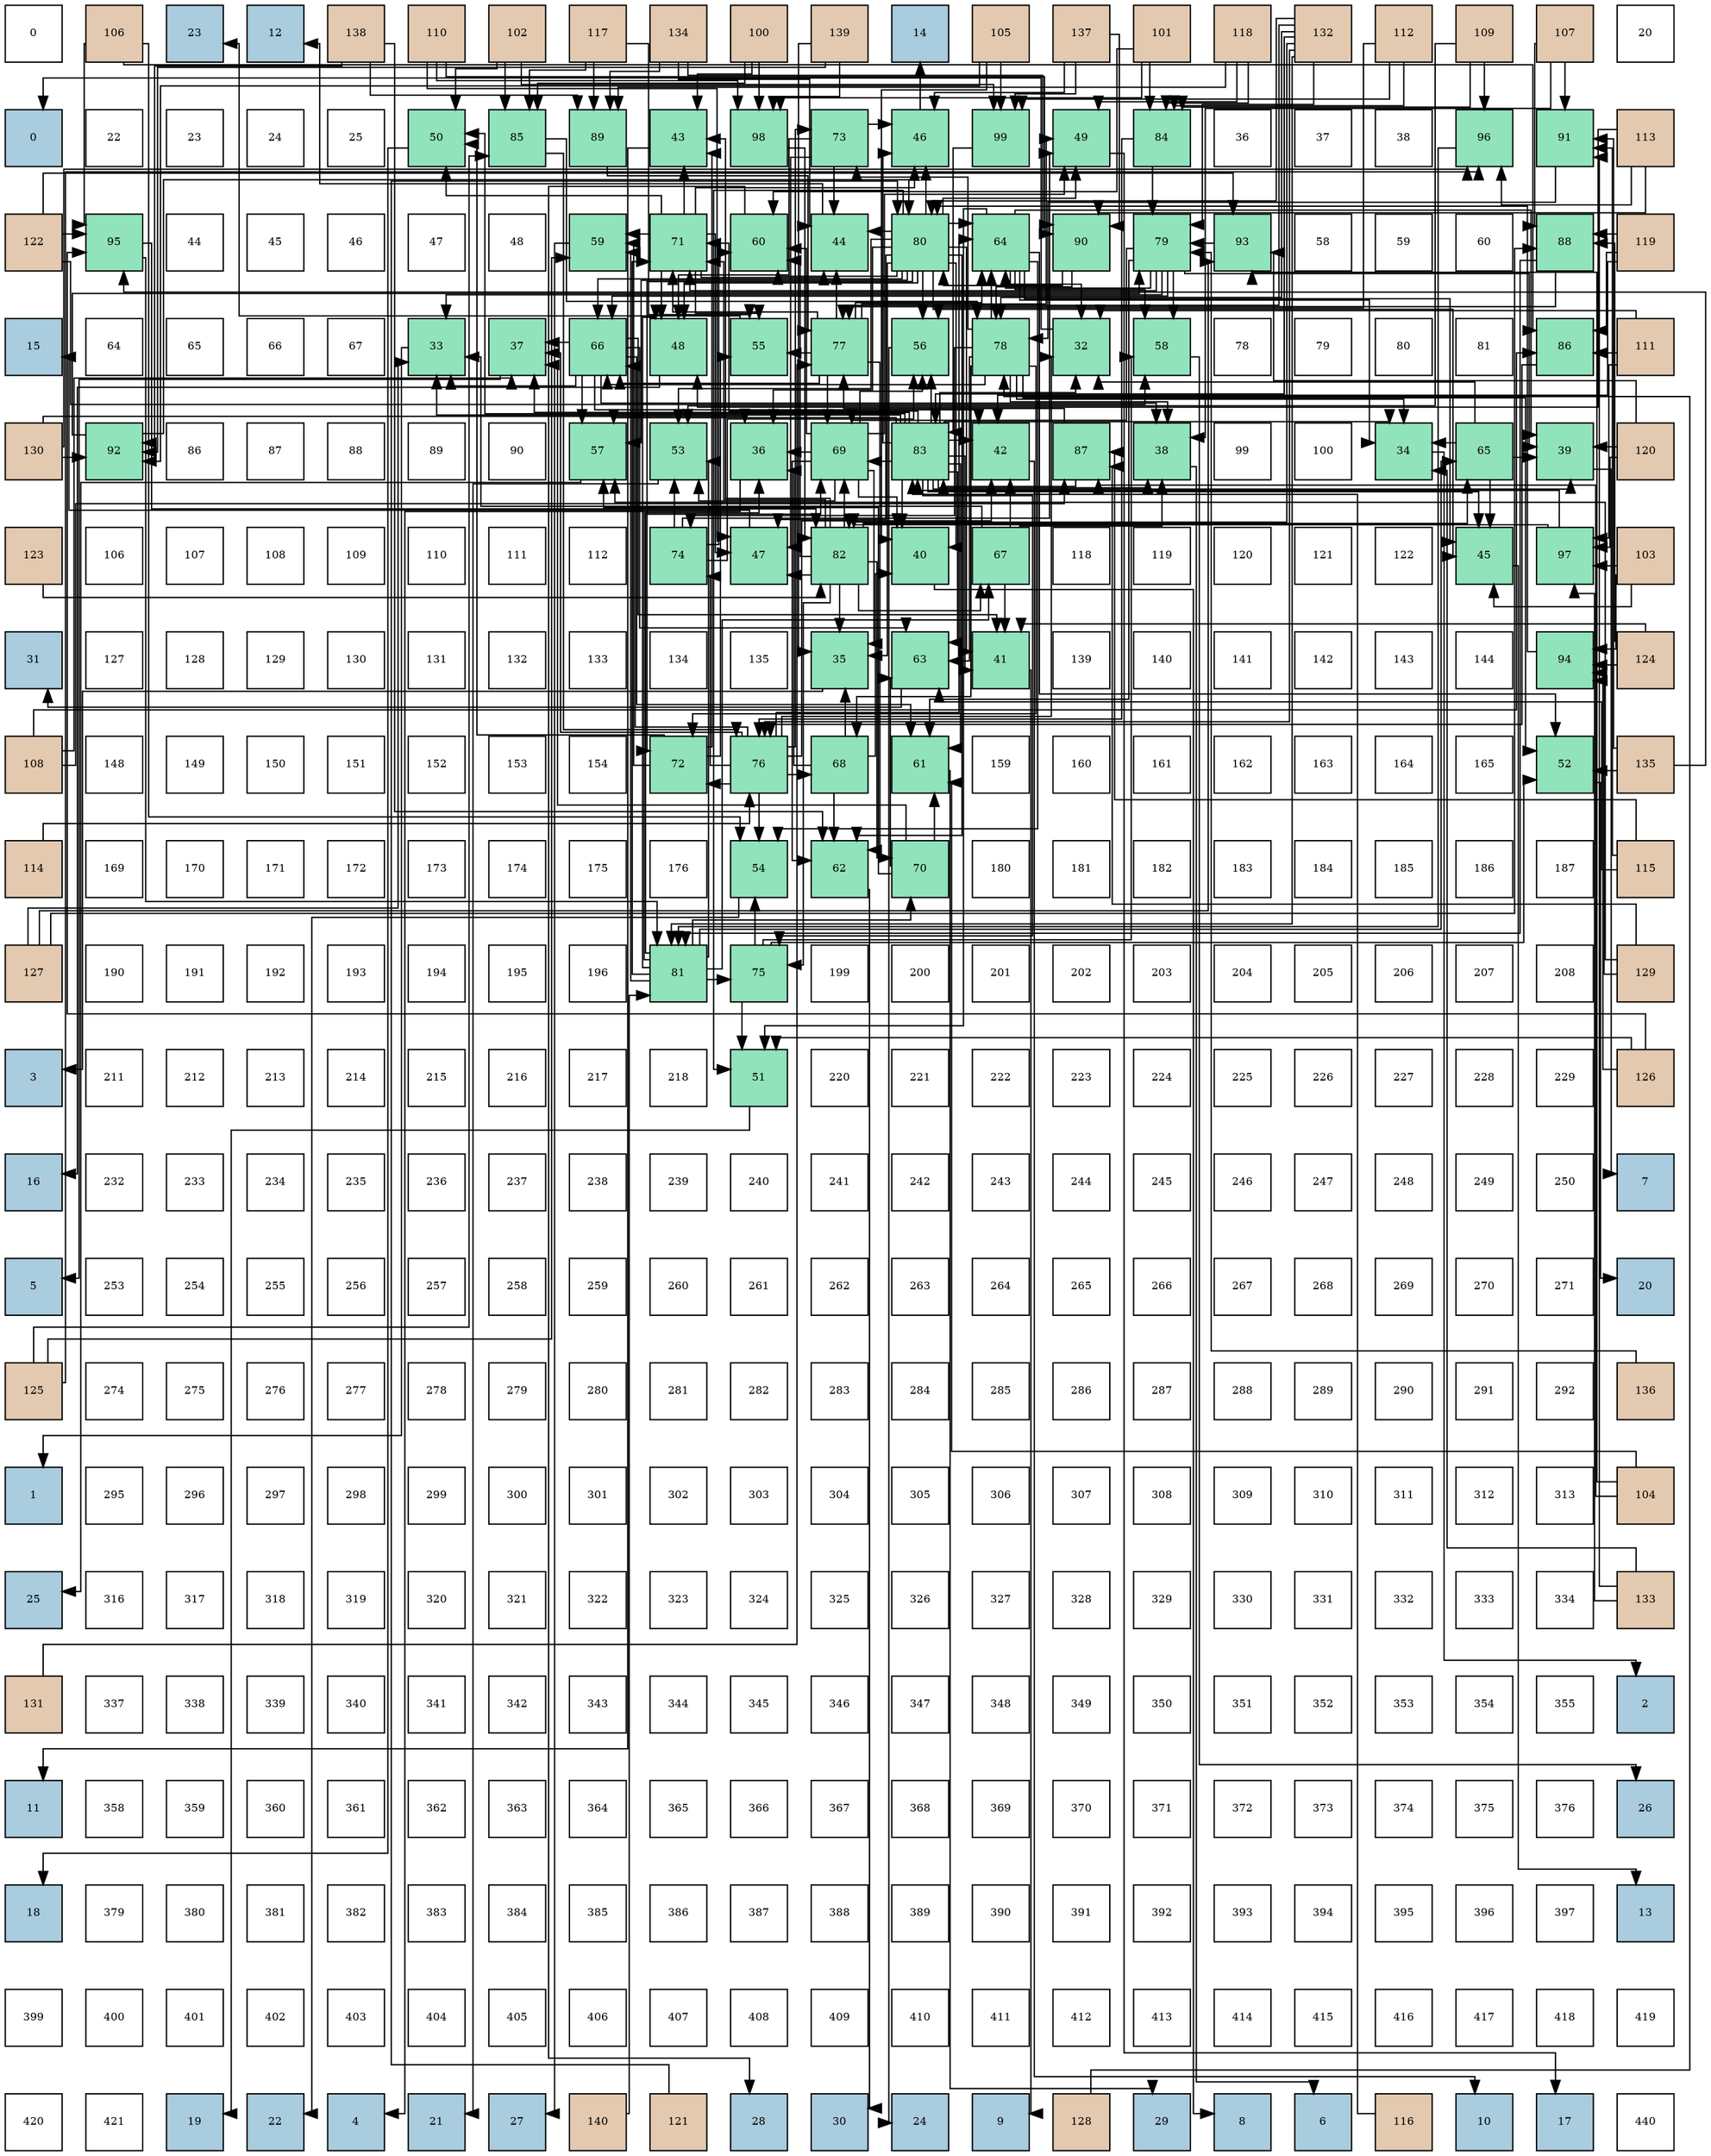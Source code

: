 digraph layout{
 rankdir=TB;
 splines=ortho;
 node [style=filled shape=square fixedsize=true width=0.6];
0[label="0", fontsize=8, fillcolor="#ffffff"];
1[label="106", fontsize=8, fillcolor="#e3c9af"];
2[label="23", fontsize=8, fillcolor="#a9ccde"];
3[label="12", fontsize=8, fillcolor="#a9ccde"];
4[label="138", fontsize=8, fillcolor="#e3c9af"];
5[label="110", fontsize=8, fillcolor="#e3c9af"];
6[label="102", fontsize=8, fillcolor="#e3c9af"];
7[label="117", fontsize=8, fillcolor="#e3c9af"];
8[label="134", fontsize=8, fillcolor="#e3c9af"];
9[label="100", fontsize=8, fillcolor="#e3c9af"];
10[label="139", fontsize=8, fillcolor="#e3c9af"];
11[label="14", fontsize=8, fillcolor="#a9ccde"];
12[label="105", fontsize=8, fillcolor="#e3c9af"];
13[label="137", fontsize=8, fillcolor="#e3c9af"];
14[label="101", fontsize=8, fillcolor="#e3c9af"];
15[label="118", fontsize=8, fillcolor="#e3c9af"];
16[label="132", fontsize=8, fillcolor="#e3c9af"];
17[label="112", fontsize=8, fillcolor="#e3c9af"];
18[label="109", fontsize=8, fillcolor="#e3c9af"];
19[label="107", fontsize=8, fillcolor="#e3c9af"];
20[label="20", fontsize=8, fillcolor="#ffffff"];
21[label="0", fontsize=8, fillcolor="#a9ccde"];
22[label="22", fontsize=8, fillcolor="#ffffff"];
23[label="23", fontsize=8, fillcolor="#ffffff"];
24[label="24", fontsize=8, fillcolor="#ffffff"];
25[label="25", fontsize=8, fillcolor="#ffffff"];
26[label="50", fontsize=8, fillcolor="#91e3bb"];
27[label="85", fontsize=8, fillcolor="#91e3bb"];
28[label="89", fontsize=8, fillcolor="#91e3bb"];
29[label="43", fontsize=8, fillcolor="#91e3bb"];
30[label="98", fontsize=8, fillcolor="#91e3bb"];
31[label="73", fontsize=8, fillcolor="#91e3bb"];
32[label="46", fontsize=8, fillcolor="#91e3bb"];
33[label="99", fontsize=8, fillcolor="#91e3bb"];
34[label="49", fontsize=8, fillcolor="#91e3bb"];
35[label="84", fontsize=8, fillcolor="#91e3bb"];
36[label="36", fontsize=8, fillcolor="#ffffff"];
37[label="37", fontsize=8, fillcolor="#ffffff"];
38[label="38", fontsize=8, fillcolor="#ffffff"];
39[label="96", fontsize=8, fillcolor="#91e3bb"];
40[label="91", fontsize=8, fillcolor="#91e3bb"];
41[label="113", fontsize=8, fillcolor="#e3c9af"];
42[label="122", fontsize=8, fillcolor="#e3c9af"];
43[label="95", fontsize=8, fillcolor="#91e3bb"];
44[label="44", fontsize=8, fillcolor="#ffffff"];
45[label="45", fontsize=8, fillcolor="#ffffff"];
46[label="46", fontsize=8, fillcolor="#ffffff"];
47[label="47", fontsize=8, fillcolor="#ffffff"];
48[label="48", fontsize=8, fillcolor="#ffffff"];
49[label="59", fontsize=8, fillcolor="#91e3bb"];
50[label="71", fontsize=8, fillcolor="#91e3bb"];
51[label="60", fontsize=8, fillcolor="#91e3bb"];
52[label="44", fontsize=8, fillcolor="#91e3bb"];
53[label="80", fontsize=8, fillcolor="#91e3bb"];
54[label="64", fontsize=8, fillcolor="#91e3bb"];
55[label="90", fontsize=8, fillcolor="#91e3bb"];
56[label="79", fontsize=8, fillcolor="#91e3bb"];
57[label="93", fontsize=8, fillcolor="#91e3bb"];
58[label="58", fontsize=8, fillcolor="#ffffff"];
59[label="59", fontsize=8, fillcolor="#ffffff"];
60[label="60", fontsize=8, fillcolor="#ffffff"];
61[label="88", fontsize=8, fillcolor="#91e3bb"];
62[label="119", fontsize=8, fillcolor="#e3c9af"];
63[label="15", fontsize=8, fillcolor="#a9ccde"];
64[label="64", fontsize=8, fillcolor="#ffffff"];
65[label="65", fontsize=8, fillcolor="#ffffff"];
66[label="66", fontsize=8, fillcolor="#ffffff"];
67[label="67", fontsize=8, fillcolor="#ffffff"];
68[label="33", fontsize=8, fillcolor="#91e3bb"];
69[label="37", fontsize=8, fillcolor="#91e3bb"];
70[label="66", fontsize=8, fillcolor="#91e3bb"];
71[label="48", fontsize=8, fillcolor="#91e3bb"];
72[label="55", fontsize=8, fillcolor="#91e3bb"];
73[label="77", fontsize=8, fillcolor="#91e3bb"];
74[label="56", fontsize=8, fillcolor="#91e3bb"];
75[label="78", fontsize=8, fillcolor="#91e3bb"];
76[label="32", fontsize=8, fillcolor="#91e3bb"];
77[label="58", fontsize=8, fillcolor="#91e3bb"];
78[label="78", fontsize=8, fillcolor="#ffffff"];
79[label="79", fontsize=8, fillcolor="#ffffff"];
80[label="80", fontsize=8, fillcolor="#ffffff"];
81[label="81", fontsize=8, fillcolor="#ffffff"];
82[label="86", fontsize=8, fillcolor="#91e3bb"];
83[label="111", fontsize=8, fillcolor="#e3c9af"];
84[label="130", fontsize=8, fillcolor="#e3c9af"];
85[label="92", fontsize=8, fillcolor="#91e3bb"];
86[label="86", fontsize=8, fillcolor="#ffffff"];
87[label="87", fontsize=8, fillcolor="#ffffff"];
88[label="88", fontsize=8, fillcolor="#ffffff"];
89[label="89", fontsize=8, fillcolor="#ffffff"];
90[label="90", fontsize=8, fillcolor="#ffffff"];
91[label="57", fontsize=8, fillcolor="#91e3bb"];
92[label="53", fontsize=8, fillcolor="#91e3bb"];
93[label="36", fontsize=8, fillcolor="#91e3bb"];
94[label="69", fontsize=8, fillcolor="#91e3bb"];
95[label="83", fontsize=8, fillcolor="#91e3bb"];
96[label="42", fontsize=8, fillcolor="#91e3bb"];
97[label="87", fontsize=8, fillcolor="#91e3bb"];
98[label="38", fontsize=8, fillcolor="#91e3bb"];
99[label="99", fontsize=8, fillcolor="#ffffff"];
100[label="100", fontsize=8, fillcolor="#ffffff"];
101[label="34", fontsize=8, fillcolor="#91e3bb"];
102[label="65", fontsize=8, fillcolor="#91e3bb"];
103[label="39", fontsize=8, fillcolor="#91e3bb"];
104[label="120", fontsize=8, fillcolor="#e3c9af"];
105[label="123", fontsize=8, fillcolor="#e3c9af"];
106[label="106", fontsize=8, fillcolor="#ffffff"];
107[label="107", fontsize=8, fillcolor="#ffffff"];
108[label="108", fontsize=8, fillcolor="#ffffff"];
109[label="109", fontsize=8, fillcolor="#ffffff"];
110[label="110", fontsize=8, fillcolor="#ffffff"];
111[label="111", fontsize=8, fillcolor="#ffffff"];
112[label="112", fontsize=8, fillcolor="#ffffff"];
113[label="74", fontsize=8, fillcolor="#91e3bb"];
114[label="47", fontsize=8, fillcolor="#91e3bb"];
115[label="82", fontsize=8, fillcolor="#91e3bb"];
116[label="40", fontsize=8, fillcolor="#91e3bb"];
117[label="67", fontsize=8, fillcolor="#91e3bb"];
118[label="118", fontsize=8, fillcolor="#ffffff"];
119[label="119", fontsize=8, fillcolor="#ffffff"];
120[label="120", fontsize=8, fillcolor="#ffffff"];
121[label="121", fontsize=8, fillcolor="#ffffff"];
122[label="122", fontsize=8, fillcolor="#ffffff"];
123[label="45", fontsize=8, fillcolor="#91e3bb"];
124[label="97", fontsize=8, fillcolor="#91e3bb"];
125[label="103", fontsize=8, fillcolor="#e3c9af"];
126[label="31", fontsize=8, fillcolor="#a9ccde"];
127[label="127", fontsize=8, fillcolor="#ffffff"];
128[label="128", fontsize=8, fillcolor="#ffffff"];
129[label="129", fontsize=8, fillcolor="#ffffff"];
130[label="130", fontsize=8, fillcolor="#ffffff"];
131[label="131", fontsize=8, fillcolor="#ffffff"];
132[label="132", fontsize=8, fillcolor="#ffffff"];
133[label="133", fontsize=8, fillcolor="#ffffff"];
134[label="134", fontsize=8, fillcolor="#ffffff"];
135[label="135", fontsize=8, fillcolor="#ffffff"];
136[label="35", fontsize=8, fillcolor="#91e3bb"];
137[label="63", fontsize=8, fillcolor="#91e3bb"];
138[label="41", fontsize=8, fillcolor="#91e3bb"];
139[label="139", fontsize=8, fillcolor="#ffffff"];
140[label="140", fontsize=8, fillcolor="#ffffff"];
141[label="141", fontsize=8, fillcolor="#ffffff"];
142[label="142", fontsize=8, fillcolor="#ffffff"];
143[label="143", fontsize=8, fillcolor="#ffffff"];
144[label="144", fontsize=8, fillcolor="#ffffff"];
145[label="94", fontsize=8, fillcolor="#91e3bb"];
146[label="124", fontsize=8, fillcolor="#e3c9af"];
147[label="108", fontsize=8, fillcolor="#e3c9af"];
148[label="148", fontsize=8, fillcolor="#ffffff"];
149[label="149", fontsize=8, fillcolor="#ffffff"];
150[label="150", fontsize=8, fillcolor="#ffffff"];
151[label="151", fontsize=8, fillcolor="#ffffff"];
152[label="152", fontsize=8, fillcolor="#ffffff"];
153[label="153", fontsize=8, fillcolor="#ffffff"];
154[label="154", fontsize=8, fillcolor="#ffffff"];
155[label="72", fontsize=8, fillcolor="#91e3bb"];
156[label="76", fontsize=8, fillcolor="#91e3bb"];
157[label="68", fontsize=8, fillcolor="#91e3bb"];
158[label="61", fontsize=8, fillcolor="#91e3bb"];
159[label="159", fontsize=8, fillcolor="#ffffff"];
160[label="160", fontsize=8, fillcolor="#ffffff"];
161[label="161", fontsize=8, fillcolor="#ffffff"];
162[label="162", fontsize=8, fillcolor="#ffffff"];
163[label="163", fontsize=8, fillcolor="#ffffff"];
164[label="164", fontsize=8, fillcolor="#ffffff"];
165[label="165", fontsize=8, fillcolor="#ffffff"];
166[label="52", fontsize=8, fillcolor="#91e3bb"];
167[label="135", fontsize=8, fillcolor="#e3c9af"];
168[label="114", fontsize=8, fillcolor="#e3c9af"];
169[label="169", fontsize=8, fillcolor="#ffffff"];
170[label="170", fontsize=8, fillcolor="#ffffff"];
171[label="171", fontsize=8, fillcolor="#ffffff"];
172[label="172", fontsize=8, fillcolor="#ffffff"];
173[label="173", fontsize=8, fillcolor="#ffffff"];
174[label="174", fontsize=8, fillcolor="#ffffff"];
175[label="175", fontsize=8, fillcolor="#ffffff"];
176[label="176", fontsize=8, fillcolor="#ffffff"];
177[label="54", fontsize=8, fillcolor="#91e3bb"];
178[label="62", fontsize=8, fillcolor="#91e3bb"];
179[label="70", fontsize=8, fillcolor="#91e3bb"];
180[label="180", fontsize=8, fillcolor="#ffffff"];
181[label="181", fontsize=8, fillcolor="#ffffff"];
182[label="182", fontsize=8, fillcolor="#ffffff"];
183[label="183", fontsize=8, fillcolor="#ffffff"];
184[label="184", fontsize=8, fillcolor="#ffffff"];
185[label="185", fontsize=8, fillcolor="#ffffff"];
186[label="186", fontsize=8, fillcolor="#ffffff"];
187[label="187", fontsize=8, fillcolor="#ffffff"];
188[label="115", fontsize=8, fillcolor="#e3c9af"];
189[label="127", fontsize=8, fillcolor="#e3c9af"];
190[label="190", fontsize=8, fillcolor="#ffffff"];
191[label="191", fontsize=8, fillcolor="#ffffff"];
192[label="192", fontsize=8, fillcolor="#ffffff"];
193[label="193", fontsize=8, fillcolor="#ffffff"];
194[label="194", fontsize=8, fillcolor="#ffffff"];
195[label="195", fontsize=8, fillcolor="#ffffff"];
196[label="196", fontsize=8, fillcolor="#ffffff"];
197[label="81", fontsize=8, fillcolor="#91e3bb"];
198[label="75", fontsize=8, fillcolor="#91e3bb"];
199[label="199", fontsize=8, fillcolor="#ffffff"];
200[label="200", fontsize=8, fillcolor="#ffffff"];
201[label="201", fontsize=8, fillcolor="#ffffff"];
202[label="202", fontsize=8, fillcolor="#ffffff"];
203[label="203", fontsize=8, fillcolor="#ffffff"];
204[label="204", fontsize=8, fillcolor="#ffffff"];
205[label="205", fontsize=8, fillcolor="#ffffff"];
206[label="206", fontsize=8, fillcolor="#ffffff"];
207[label="207", fontsize=8, fillcolor="#ffffff"];
208[label="208", fontsize=8, fillcolor="#ffffff"];
209[label="129", fontsize=8, fillcolor="#e3c9af"];
210[label="3", fontsize=8, fillcolor="#a9ccde"];
211[label="211", fontsize=8, fillcolor="#ffffff"];
212[label="212", fontsize=8, fillcolor="#ffffff"];
213[label="213", fontsize=8, fillcolor="#ffffff"];
214[label="214", fontsize=8, fillcolor="#ffffff"];
215[label="215", fontsize=8, fillcolor="#ffffff"];
216[label="216", fontsize=8, fillcolor="#ffffff"];
217[label="217", fontsize=8, fillcolor="#ffffff"];
218[label="218", fontsize=8, fillcolor="#ffffff"];
219[label="51", fontsize=8, fillcolor="#91e3bb"];
220[label="220", fontsize=8, fillcolor="#ffffff"];
221[label="221", fontsize=8, fillcolor="#ffffff"];
222[label="222", fontsize=8, fillcolor="#ffffff"];
223[label="223", fontsize=8, fillcolor="#ffffff"];
224[label="224", fontsize=8, fillcolor="#ffffff"];
225[label="225", fontsize=8, fillcolor="#ffffff"];
226[label="226", fontsize=8, fillcolor="#ffffff"];
227[label="227", fontsize=8, fillcolor="#ffffff"];
228[label="228", fontsize=8, fillcolor="#ffffff"];
229[label="229", fontsize=8, fillcolor="#ffffff"];
230[label="126", fontsize=8, fillcolor="#e3c9af"];
231[label="16", fontsize=8, fillcolor="#a9ccde"];
232[label="232", fontsize=8, fillcolor="#ffffff"];
233[label="233", fontsize=8, fillcolor="#ffffff"];
234[label="234", fontsize=8, fillcolor="#ffffff"];
235[label="235", fontsize=8, fillcolor="#ffffff"];
236[label="236", fontsize=8, fillcolor="#ffffff"];
237[label="237", fontsize=8, fillcolor="#ffffff"];
238[label="238", fontsize=8, fillcolor="#ffffff"];
239[label="239", fontsize=8, fillcolor="#ffffff"];
240[label="240", fontsize=8, fillcolor="#ffffff"];
241[label="241", fontsize=8, fillcolor="#ffffff"];
242[label="242", fontsize=8, fillcolor="#ffffff"];
243[label="243", fontsize=8, fillcolor="#ffffff"];
244[label="244", fontsize=8, fillcolor="#ffffff"];
245[label="245", fontsize=8, fillcolor="#ffffff"];
246[label="246", fontsize=8, fillcolor="#ffffff"];
247[label="247", fontsize=8, fillcolor="#ffffff"];
248[label="248", fontsize=8, fillcolor="#ffffff"];
249[label="249", fontsize=8, fillcolor="#ffffff"];
250[label="250", fontsize=8, fillcolor="#ffffff"];
251[label="7", fontsize=8, fillcolor="#a9ccde"];
252[label="5", fontsize=8, fillcolor="#a9ccde"];
253[label="253", fontsize=8, fillcolor="#ffffff"];
254[label="254", fontsize=8, fillcolor="#ffffff"];
255[label="255", fontsize=8, fillcolor="#ffffff"];
256[label="256", fontsize=8, fillcolor="#ffffff"];
257[label="257", fontsize=8, fillcolor="#ffffff"];
258[label="258", fontsize=8, fillcolor="#ffffff"];
259[label="259", fontsize=8, fillcolor="#ffffff"];
260[label="260", fontsize=8, fillcolor="#ffffff"];
261[label="261", fontsize=8, fillcolor="#ffffff"];
262[label="262", fontsize=8, fillcolor="#ffffff"];
263[label="263", fontsize=8, fillcolor="#ffffff"];
264[label="264", fontsize=8, fillcolor="#ffffff"];
265[label="265", fontsize=8, fillcolor="#ffffff"];
266[label="266", fontsize=8, fillcolor="#ffffff"];
267[label="267", fontsize=8, fillcolor="#ffffff"];
268[label="268", fontsize=8, fillcolor="#ffffff"];
269[label="269", fontsize=8, fillcolor="#ffffff"];
270[label="270", fontsize=8, fillcolor="#ffffff"];
271[label="271", fontsize=8, fillcolor="#ffffff"];
272[label="20", fontsize=8, fillcolor="#a9ccde"];
273[label="125", fontsize=8, fillcolor="#e3c9af"];
274[label="274", fontsize=8, fillcolor="#ffffff"];
275[label="275", fontsize=8, fillcolor="#ffffff"];
276[label="276", fontsize=8, fillcolor="#ffffff"];
277[label="277", fontsize=8, fillcolor="#ffffff"];
278[label="278", fontsize=8, fillcolor="#ffffff"];
279[label="279", fontsize=8, fillcolor="#ffffff"];
280[label="280", fontsize=8, fillcolor="#ffffff"];
281[label="281", fontsize=8, fillcolor="#ffffff"];
282[label="282", fontsize=8, fillcolor="#ffffff"];
283[label="283", fontsize=8, fillcolor="#ffffff"];
284[label="284", fontsize=8, fillcolor="#ffffff"];
285[label="285", fontsize=8, fillcolor="#ffffff"];
286[label="286", fontsize=8, fillcolor="#ffffff"];
287[label="287", fontsize=8, fillcolor="#ffffff"];
288[label="288", fontsize=8, fillcolor="#ffffff"];
289[label="289", fontsize=8, fillcolor="#ffffff"];
290[label="290", fontsize=8, fillcolor="#ffffff"];
291[label="291", fontsize=8, fillcolor="#ffffff"];
292[label="292", fontsize=8, fillcolor="#ffffff"];
293[label="136", fontsize=8, fillcolor="#e3c9af"];
294[label="1", fontsize=8, fillcolor="#a9ccde"];
295[label="295", fontsize=8, fillcolor="#ffffff"];
296[label="296", fontsize=8, fillcolor="#ffffff"];
297[label="297", fontsize=8, fillcolor="#ffffff"];
298[label="298", fontsize=8, fillcolor="#ffffff"];
299[label="299", fontsize=8, fillcolor="#ffffff"];
300[label="300", fontsize=8, fillcolor="#ffffff"];
301[label="301", fontsize=8, fillcolor="#ffffff"];
302[label="302", fontsize=8, fillcolor="#ffffff"];
303[label="303", fontsize=8, fillcolor="#ffffff"];
304[label="304", fontsize=8, fillcolor="#ffffff"];
305[label="305", fontsize=8, fillcolor="#ffffff"];
306[label="306", fontsize=8, fillcolor="#ffffff"];
307[label="307", fontsize=8, fillcolor="#ffffff"];
308[label="308", fontsize=8, fillcolor="#ffffff"];
309[label="309", fontsize=8, fillcolor="#ffffff"];
310[label="310", fontsize=8, fillcolor="#ffffff"];
311[label="311", fontsize=8, fillcolor="#ffffff"];
312[label="312", fontsize=8, fillcolor="#ffffff"];
313[label="313", fontsize=8, fillcolor="#ffffff"];
314[label="104", fontsize=8, fillcolor="#e3c9af"];
315[label="25", fontsize=8, fillcolor="#a9ccde"];
316[label="316", fontsize=8, fillcolor="#ffffff"];
317[label="317", fontsize=8, fillcolor="#ffffff"];
318[label="318", fontsize=8, fillcolor="#ffffff"];
319[label="319", fontsize=8, fillcolor="#ffffff"];
320[label="320", fontsize=8, fillcolor="#ffffff"];
321[label="321", fontsize=8, fillcolor="#ffffff"];
322[label="322", fontsize=8, fillcolor="#ffffff"];
323[label="323", fontsize=8, fillcolor="#ffffff"];
324[label="324", fontsize=8, fillcolor="#ffffff"];
325[label="325", fontsize=8, fillcolor="#ffffff"];
326[label="326", fontsize=8, fillcolor="#ffffff"];
327[label="327", fontsize=8, fillcolor="#ffffff"];
328[label="328", fontsize=8, fillcolor="#ffffff"];
329[label="329", fontsize=8, fillcolor="#ffffff"];
330[label="330", fontsize=8, fillcolor="#ffffff"];
331[label="331", fontsize=8, fillcolor="#ffffff"];
332[label="332", fontsize=8, fillcolor="#ffffff"];
333[label="333", fontsize=8, fillcolor="#ffffff"];
334[label="334", fontsize=8, fillcolor="#ffffff"];
335[label="133", fontsize=8, fillcolor="#e3c9af"];
336[label="131", fontsize=8, fillcolor="#e3c9af"];
337[label="337", fontsize=8, fillcolor="#ffffff"];
338[label="338", fontsize=8, fillcolor="#ffffff"];
339[label="339", fontsize=8, fillcolor="#ffffff"];
340[label="340", fontsize=8, fillcolor="#ffffff"];
341[label="341", fontsize=8, fillcolor="#ffffff"];
342[label="342", fontsize=8, fillcolor="#ffffff"];
343[label="343", fontsize=8, fillcolor="#ffffff"];
344[label="344", fontsize=8, fillcolor="#ffffff"];
345[label="345", fontsize=8, fillcolor="#ffffff"];
346[label="346", fontsize=8, fillcolor="#ffffff"];
347[label="347", fontsize=8, fillcolor="#ffffff"];
348[label="348", fontsize=8, fillcolor="#ffffff"];
349[label="349", fontsize=8, fillcolor="#ffffff"];
350[label="350", fontsize=8, fillcolor="#ffffff"];
351[label="351", fontsize=8, fillcolor="#ffffff"];
352[label="352", fontsize=8, fillcolor="#ffffff"];
353[label="353", fontsize=8, fillcolor="#ffffff"];
354[label="354", fontsize=8, fillcolor="#ffffff"];
355[label="355", fontsize=8, fillcolor="#ffffff"];
356[label="2", fontsize=8, fillcolor="#a9ccde"];
357[label="11", fontsize=8, fillcolor="#a9ccde"];
358[label="358", fontsize=8, fillcolor="#ffffff"];
359[label="359", fontsize=8, fillcolor="#ffffff"];
360[label="360", fontsize=8, fillcolor="#ffffff"];
361[label="361", fontsize=8, fillcolor="#ffffff"];
362[label="362", fontsize=8, fillcolor="#ffffff"];
363[label="363", fontsize=8, fillcolor="#ffffff"];
364[label="364", fontsize=8, fillcolor="#ffffff"];
365[label="365", fontsize=8, fillcolor="#ffffff"];
366[label="366", fontsize=8, fillcolor="#ffffff"];
367[label="367", fontsize=8, fillcolor="#ffffff"];
368[label="368", fontsize=8, fillcolor="#ffffff"];
369[label="369", fontsize=8, fillcolor="#ffffff"];
370[label="370", fontsize=8, fillcolor="#ffffff"];
371[label="371", fontsize=8, fillcolor="#ffffff"];
372[label="372", fontsize=8, fillcolor="#ffffff"];
373[label="373", fontsize=8, fillcolor="#ffffff"];
374[label="374", fontsize=8, fillcolor="#ffffff"];
375[label="375", fontsize=8, fillcolor="#ffffff"];
376[label="376", fontsize=8, fillcolor="#ffffff"];
377[label="26", fontsize=8, fillcolor="#a9ccde"];
378[label="18", fontsize=8, fillcolor="#a9ccde"];
379[label="379", fontsize=8, fillcolor="#ffffff"];
380[label="380", fontsize=8, fillcolor="#ffffff"];
381[label="381", fontsize=8, fillcolor="#ffffff"];
382[label="382", fontsize=8, fillcolor="#ffffff"];
383[label="383", fontsize=8, fillcolor="#ffffff"];
384[label="384", fontsize=8, fillcolor="#ffffff"];
385[label="385", fontsize=8, fillcolor="#ffffff"];
386[label="386", fontsize=8, fillcolor="#ffffff"];
387[label="387", fontsize=8, fillcolor="#ffffff"];
388[label="388", fontsize=8, fillcolor="#ffffff"];
389[label="389", fontsize=8, fillcolor="#ffffff"];
390[label="390", fontsize=8, fillcolor="#ffffff"];
391[label="391", fontsize=8, fillcolor="#ffffff"];
392[label="392", fontsize=8, fillcolor="#ffffff"];
393[label="393", fontsize=8, fillcolor="#ffffff"];
394[label="394", fontsize=8, fillcolor="#ffffff"];
395[label="395", fontsize=8, fillcolor="#ffffff"];
396[label="396", fontsize=8, fillcolor="#ffffff"];
397[label="397", fontsize=8, fillcolor="#ffffff"];
398[label="13", fontsize=8, fillcolor="#a9ccde"];
399[label="399", fontsize=8, fillcolor="#ffffff"];
400[label="400", fontsize=8, fillcolor="#ffffff"];
401[label="401", fontsize=8, fillcolor="#ffffff"];
402[label="402", fontsize=8, fillcolor="#ffffff"];
403[label="403", fontsize=8, fillcolor="#ffffff"];
404[label="404", fontsize=8, fillcolor="#ffffff"];
405[label="405", fontsize=8, fillcolor="#ffffff"];
406[label="406", fontsize=8, fillcolor="#ffffff"];
407[label="407", fontsize=8, fillcolor="#ffffff"];
408[label="408", fontsize=8, fillcolor="#ffffff"];
409[label="409", fontsize=8, fillcolor="#ffffff"];
410[label="410", fontsize=8, fillcolor="#ffffff"];
411[label="411", fontsize=8, fillcolor="#ffffff"];
412[label="412", fontsize=8, fillcolor="#ffffff"];
413[label="413", fontsize=8, fillcolor="#ffffff"];
414[label="414", fontsize=8, fillcolor="#ffffff"];
415[label="415", fontsize=8, fillcolor="#ffffff"];
416[label="416", fontsize=8, fillcolor="#ffffff"];
417[label="417", fontsize=8, fillcolor="#ffffff"];
418[label="418", fontsize=8, fillcolor="#ffffff"];
419[label="419", fontsize=8, fillcolor="#ffffff"];
420[label="420", fontsize=8, fillcolor="#ffffff"];
421[label="421", fontsize=8, fillcolor="#ffffff"];
422[label="19", fontsize=8, fillcolor="#a9ccde"];
423[label="22", fontsize=8, fillcolor="#a9ccde"];
424[label="4", fontsize=8, fillcolor="#a9ccde"];
425[label="21", fontsize=8, fillcolor="#a9ccde"];
426[label="27", fontsize=8, fillcolor="#a9ccde"];
427[label="140", fontsize=8, fillcolor="#e3c9af"];
428[label="121", fontsize=8, fillcolor="#e3c9af"];
429[label="28", fontsize=8, fillcolor="#a9ccde"];
430[label="30", fontsize=8, fillcolor="#a9ccde"];
431[label="24", fontsize=8, fillcolor="#a9ccde"];
432[label="9", fontsize=8, fillcolor="#a9ccde"];
433[label="128", fontsize=8, fillcolor="#e3c9af"];
434[label="29", fontsize=8, fillcolor="#a9ccde"];
435[label="8", fontsize=8, fillcolor="#a9ccde"];
436[label="6", fontsize=8, fillcolor="#a9ccde"];
437[label="116", fontsize=8, fillcolor="#e3c9af"];
438[label="10", fontsize=8, fillcolor="#a9ccde"];
439[label="17", fontsize=8, fillcolor="#a9ccde"];
440[label="440", fontsize=8, fillcolor="#ffffff"];
edge [constraint=false, style=vis];76 -> 21;
68 -> 294;
101 -> 356;
136 -> 210;
93 -> 424;
69 -> 252;
98 -> 436;
103 -> 251;
116 -> 435;
138 -> 432;
96 -> 438;
29 -> 357;
52 -> 3;
123 -> 398;
32 -> 11;
114 -> 63;
71 -> 231;
34 -> 439;
26 -> 378;
219 -> 422;
166 -> 272;
92 -> 425;
177 -> 423;
72 -> 2;
74 -> 431;
91 -> 315;
77 -> 377;
49 -> 426;
51 -> 429;
158 -> 434;
178 -> 430;
137 -> 126;
54 -> 76;
54 -> 101;
54 -> 103;
54 -> 123;
54 -> 219;
54 -> 166;
54 -> 177;
54 -> 77;
102 -> 76;
102 -> 101;
102 -> 103;
102 -> 123;
70 -> 68;
70 -> 69;
70 -> 98;
70 -> 138;
70 -> 96;
70 -> 91;
70 -> 158;
70 -> 137;
117 -> 68;
117 -> 98;
117 -> 138;
117 -> 96;
157 -> 136;
157 -> 93;
157 -> 116;
157 -> 178;
94 -> 136;
94 -> 93;
94 -> 116;
94 -> 34;
94 -> 92;
94 -> 74;
94 -> 51;
94 -> 178;
179 -> 69;
179 -> 91;
179 -> 158;
179 -> 137;
50 -> 29;
50 -> 52;
50 -> 32;
50 -> 114;
50 -> 71;
50 -> 26;
50 -> 72;
50 -> 49;
155 -> 29;
155 -> 26;
155 -> 72;
155 -> 49;
31 -> 52;
31 -> 32;
31 -> 114;
31 -> 71;
113 -> 34;
113 -> 92;
113 -> 74;
113 -> 51;
198 -> 219;
198 -> 166;
198 -> 177;
198 -> 77;
156 -> 76;
156 -> 69;
156 -> 96;
156 -> 177;
156 -> 54;
156 -> 70;
156 -> 157;
156 -> 155;
156 -> 31;
156 -> 113;
73 -> 52;
73 -> 34;
73 -> 72;
73 -> 178;
73 -> 54;
73 -> 70;
73 -> 94;
73 -> 50;
75 -> 101;
75 -> 98;
75 -> 166;
75 -> 137;
75 -> 54;
75 -> 70;
75 -> 157;
75 -> 155;
75 -> 31;
75 -> 113;
56 -> 68;
56 -> 103;
56 -> 77;
56 -> 158;
56 -> 54;
56 -> 70;
56 -> 94;
56 -> 50;
53 -> 136;
53 -> 93;
53 -> 116;
53 -> 138;
53 -> 52;
53 -> 123;
53 -> 32;
53 -> 114;
53 -> 71;
53 -> 34;
53 -> 219;
53 -> 92;
53 -> 74;
53 -> 91;
53 -> 51;
53 -> 178;
53 -> 54;
53 -> 70;
53 -> 155;
197 -> 93;
197 -> 71;
197 -> 92;
197 -> 49;
197 -> 102;
197 -> 117;
197 -> 94;
197 -> 179;
197 -> 50;
197 -> 198;
115 -> 136;
115 -> 29;
115 -> 114;
115 -> 51;
115 -> 102;
115 -> 117;
115 -> 94;
115 -> 179;
115 -> 50;
115 -> 198;
95 -> 76;
95 -> 68;
95 -> 101;
95 -> 69;
95 -> 98;
95 -> 103;
95 -> 116;
95 -> 138;
95 -> 96;
95 -> 123;
95 -> 32;
95 -> 26;
95 -> 74;
95 -> 91;
95 -> 158;
95 -> 137;
95 -> 94;
95 -> 50;
95 -> 198;
35 -> 156;
35 -> 56;
27 -> 156;
27 -> 75;
82 -> 156;
97 -> 73;
97 -> 95;
61 -> 73;
61 -> 197;
28 -> 73;
55 -> 75;
55 -> 53;
40 -> 75;
85 -> 56;
85 -> 53;
57 -> 56;
145 -> 53;
43 -> 197;
43 -> 115;
39 -> 197;
124 -> 115;
124 -> 95;
30 -> 115;
33 -> 95;
9 -> 29;
9 -> 27;
9 -> 30;
14 -> 51;
14 -> 35;
14 -> 30;
6 -> 26;
6 -> 27;
6 -> 33;
125 -> 123;
125 -> 145;
125 -> 124;
314 -> 158;
314 -> 97;
314 -> 57;
12 -> 116;
12 -> 85;
12 -> 33;
1 -> 177;
1 -> 82;
1 -> 43;
19 -> 98;
19 -> 61;
19 -> 40;
147 -> 69;
147 -> 82;
147 -> 97;
18 -> 92;
18 -> 35;
18 -> 39;
5 -> 114;
5 -> 55;
5 -> 30;
83 -> 76;
83 -> 82;
83 -> 124;
17 -> 74;
17 -> 35;
17 -> 33;
41 -> 71;
41 -> 55;
41 -> 39;
168 -> 156;
188 -> 137;
188 -> 97;
188 -> 40;
437 -> 95;
7 -> 72;
7 -> 27;
7 -> 28;
15 -> 34;
15 -> 35;
15 -> 28;
62 -> 96;
62 -> 82;
62 -> 61;
104 -> 103;
104 -> 57;
104 -> 124;
428 -> 53;
42 -> 77;
42 -> 57;
42 -> 43;
105 -> 115;
146 -> 138;
146 -> 61;
146 -> 145;
273 -> 49;
273 -> 27;
273 -> 39;
230 -> 219;
230 -> 145;
230 -> 43;
189 -> 68;
189 -> 61;
189 -> 57;
433 -> 75;
209 -> 91;
209 -> 97;
209 -> 145;
84 -> 93;
84 -> 85;
84 -> 39;
336 -> 73;
16 -> 156;
16 -> 73;
16 -> 75;
16 -> 56;
16 -> 53;
16 -> 197;
16 -> 115;
16 -> 95;
335 -> 101;
335 -> 40;
335 -> 124;
8 -> 52;
8 -> 28;
8 -> 55;
167 -> 166;
167 -> 40;
167 -> 43;
293 -> 56;
13 -> 32;
13 -> 55;
13 -> 33;
4 -> 178;
4 -> 28;
4 -> 85;
10 -> 136;
10 -> 85;
10 -> 30;
427 -> 197;
edge [constraint=true, style=invis];
0 -> 21 -> 42 -> 63 -> 84 -> 105 -> 126 -> 147 -> 168 -> 189 -> 210 -> 231 -> 252 -> 273 -> 294 -> 315 -> 336 -> 357 -> 378 -> 399 -> 420;
1 -> 22 -> 43 -> 64 -> 85 -> 106 -> 127 -> 148 -> 169 -> 190 -> 211 -> 232 -> 253 -> 274 -> 295 -> 316 -> 337 -> 358 -> 379 -> 400 -> 421;
2 -> 23 -> 44 -> 65 -> 86 -> 107 -> 128 -> 149 -> 170 -> 191 -> 212 -> 233 -> 254 -> 275 -> 296 -> 317 -> 338 -> 359 -> 380 -> 401 -> 422;
3 -> 24 -> 45 -> 66 -> 87 -> 108 -> 129 -> 150 -> 171 -> 192 -> 213 -> 234 -> 255 -> 276 -> 297 -> 318 -> 339 -> 360 -> 381 -> 402 -> 423;
4 -> 25 -> 46 -> 67 -> 88 -> 109 -> 130 -> 151 -> 172 -> 193 -> 214 -> 235 -> 256 -> 277 -> 298 -> 319 -> 340 -> 361 -> 382 -> 403 -> 424;
5 -> 26 -> 47 -> 68 -> 89 -> 110 -> 131 -> 152 -> 173 -> 194 -> 215 -> 236 -> 257 -> 278 -> 299 -> 320 -> 341 -> 362 -> 383 -> 404 -> 425;
6 -> 27 -> 48 -> 69 -> 90 -> 111 -> 132 -> 153 -> 174 -> 195 -> 216 -> 237 -> 258 -> 279 -> 300 -> 321 -> 342 -> 363 -> 384 -> 405 -> 426;
7 -> 28 -> 49 -> 70 -> 91 -> 112 -> 133 -> 154 -> 175 -> 196 -> 217 -> 238 -> 259 -> 280 -> 301 -> 322 -> 343 -> 364 -> 385 -> 406 -> 427;
8 -> 29 -> 50 -> 71 -> 92 -> 113 -> 134 -> 155 -> 176 -> 197 -> 218 -> 239 -> 260 -> 281 -> 302 -> 323 -> 344 -> 365 -> 386 -> 407 -> 428;
9 -> 30 -> 51 -> 72 -> 93 -> 114 -> 135 -> 156 -> 177 -> 198 -> 219 -> 240 -> 261 -> 282 -> 303 -> 324 -> 345 -> 366 -> 387 -> 408 -> 429;
10 -> 31 -> 52 -> 73 -> 94 -> 115 -> 136 -> 157 -> 178 -> 199 -> 220 -> 241 -> 262 -> 283 -> 304 -> 325 -> 346 -> 367 -> 388 -> 409 -> 430;
11 -> 32 -> 53 -> 74 -> 95 -> 116 -> 137 -> 158 -> 179 -> 200 -> 221 -> 242 -> 263 -> 284 -> 305 -> 326 -> 347 -> 368 -> 389 -> 410 -> 431;
12 -> 33 -> 54 -> 75 -> 96 -> 117 -> 138 -> 159 -> 180 -> 201 -> 222 -> 243 -> 264 -> 285 -> 306 -> 327 -> 348 -> 369 -> 390 -> 411 -> 432;
13 -> 34 -> 55 -> 76 -> 97 -> 118 -> 139 -> 160 -> 181 -> 202 -> 223 -> 244 -> 265 -> 286 -> 307 -> 328 -> 349 -> 370 -> 391 -> 412 -> 433;
14 -> 35 -> 56 -> 77 -> 98 -> 119 -> 140 -> 161 -> 182 -> 203 -> 224 -> 245 -> 266 -> 287 -> 308 -> 329 -> 350 -> 371 -> 392 -> 413 -> 434;
15 -> 36 -> 57 -> 78 -> 99 -> 120 -> 141 -> 162 -> 183 -> 204 -> 225 -> 246 -> 267 -> 288 -> 309 -> 330 -> 351 -> 372 -> 393 -> 414 -> 435;
16 -> 37 -> 58 -> 79 -> 100 -> 121 -> 142 -> 163 -> 184 -> 205 -> 226 -> 247 -> 268 -> 289 -> 310 -> 331 -> 352 -> 373 -> 394 -> 415 -> 436;
17 -> 38 -> 59 -> 80 -> 101 -> 122 -> 143 -> 164 -> 185 -> 206 -> 227 -> 248 -> 269 -> 290 -> 311 -> 332 -> 353 -> 374 -> 395 -> 416 -> 437;
18 -> 39 -> 60 -> 81 -> 102 -> 123 -> 144 -> 165 -> 186 -> 207 -> 228 -> 249 -> 270 -> 291 -> 312 -> 333 -> 354 -> 375 -> 396 -> 417 -> 438;
19 -> 40 -> 61 -> 82 -> 103 -> 124 -> 145 -> 166 -> 187 -> 208 -> 229 -> 250 -> 271 -> 292 -> 313 -> 334 -> 355 -> 376 -> 397 -> 418 -> 439;
20 -> 41 -> 62 -> 83 -> 104 -> 125 -> 146 -> 167 -> 188 -> 209 -> 230 -> 251 -> 272 -> 293 -> 314 -> 335 -> 356 -> 377 -> 398 -> 419 -> 440;
rank = same {0 -> 1 -> 2 -> 3 -> 4 -> 5 -> 6 -> 7 -> 8 -> 9 -> 10 -> 11 -> 12 -> 13 -> 14 -> 15 -> 16 -> 17 -> 18 -> 19 -> 20};
rank = same {21 -> 22 -> 23 -> 24 -> 25 -> 26 -> 27 -> 28 -> 29 -> 30 -> 31 -> 32 -> 33 -> 34 -> 35 -> 36 -> 37 -> 38 -> 39 -> 40 -> 41};
rank = same {42 -> 43 -> 44 -> 45 -> 46 -> 47 -> 48 -> 49 -> 50 -> 51 -> 52 -> 53 -> 54 -> 55 -> 56 -> 57 -> 58 -> 59 -> 60 -> 61 -> 62};
rank = same {63 -> 64 -> 65 -> 66 -> 67 -> 68 -> 69 -> 70 -> 71 -> 72 -> 73 -> 74 -> 75 -> 76 -> 77 -> 78 -> 79 -> 80 -> 81 -> 82 -> 83};
rank = same {84 -> 85 -> 86 -> 87 -> 88 -> 89 -> 90 -> 91 -> 92 -> 93 -> 94 -> 95 -> 96 -> 97 -> 98 -> 99 -> 100 -> 101 -> 102 -> 103 -> 104};
rank = same {105 -> 106 -> 107 -> 108 -> 109 -> 110 -> 111 -> 112 -> 113 -> 114 -> 115 -> 116 -> 117 -> 118 -> 119 -> 120 -> 121 -> 122 -> 123 -> 124 -> 125};
rank = same {126 -> 127 -> 128 -> 129 -> 130 -> 131 -> 132 -> 133 -> 134 -> 135 -> 136 -> 137 -> 138 -> 139 -> 140 -> 141 -> 142 -> 143 -> 144 -> 145 -> 146};
rank = same {147 -> 148 -> 149 -> 150 -> 151 -> 152 -> 153 -> 154 -> 155 -> 156 -> 157 -> 158 -> 159 -> 160 -> 161 -> 162 -> 163 -> 164 -> 165 -> 166 -> 167};
rank = same {168 -> 169 -> 170 -> 171 -> 172 -> 173 -> 174 -> 175 -> 176 -> 177 -> 178 -> 179 -> 180 -> 181 -> 182 -> 183 -> 184 -> 185 -> 186 -> 187 -> 188};
rank = same {189 -> 190 -> 191 -> 192 -> 193 -> 194 -> 195 -> 196 -> 197 -> 198 -> 199 -> 200 -> 201 -> 202 -> 203 -> 204 -> 205 -> 206 -> 207 -> 208 -> 209};
rank = same {210 -> 211 -> 212 -> 213 -> 214 -> 215 -> 216 -> 217 -> 218 -> 219 -> 220 -> 221 -> 222 -> 223 -> 224 -> 225 -> 226 -> 227 -> 228 -> 229 -> 230};
rank = same {231 -> 232 -> 233 -> 234 -> 235 -> 236 -> 237 -> 238 -> 239 -> 240 -> 241 -> 242 -> 243 -> 244 -> 245 -> 246 -> 247 -> 248 -> 249 -> 250 -> 251};
rank = same {252 -> 253 -> 254 -> 255 -> 256 -> 257 -> 258 -> 259 -> 260 -> 261 -> 262 -> 263 -> 264 -> 265 -> 266 -> 267 -> 268 -> 269 -> 270 -> 271 -> 272};
rank = same {273 -> 274 -> 275 -> 276 -> 277 -> 278 -> 279 -> 280 -> 281 -> 282 -> 283 -> 284 -> 285 -> 286 -> 287 -> 288 -> 289 -> 290 -> 291 -> 292 -> 293};
rank = same {294 -> 295 -> 296 -> 297 -> 298 -> 299 -> 300 -> 301 -> 302 -> 303 -> 304 -> 305 -> 306 -> 307 -> 308 -> 309 -> 310 -> 311 -> 312 -> 313 -> 314};
rank = same {315 -> 316 -> 317 -> 318 -> 319 -> 320 -> 321 -> 322 -> 323 -> 324 -> 325 -> 326 -> 327 -> 328 -> 329 -> 330 -> 331 -> 332 -> 333 -> 334 -> 335};
rank = same {336 -> 337 -> 338 -> 339 -> 340 -> 341 -> 342 -> 343 -> 344 -> 345 -> 346 -> 347 -> 348 -> 349 -> 350 -> 351 -> 352 -> 353 -> 354 -> 355 -> 356};
rank = same {357 -> 358 -> 359 -> 360 -> 361 -> 362 -> 363 -> 364 -> 365 -> 366 -> 367 -> 368 -> 369 -> 370 -> 371 -> 372 -> 373 -> 374 -> 375 -> 376 -> 377};
rank = same {378 -> 379 -> 380 -> 381 -> 382 -> 383 -> 384 -> 385 -> 386 -> 387 -> 388 -> 389 -> 390 -> 391 -> 392 -> 393 -> 394 -> 395 -> 396 -> 397 -> 398};
rank = same {399 -> 400 -> 401 -> 402 -> 403 -> 404 -> 405 -> 406 -> 407 -> 408 -> 409 -> 410 -> 411 -> 412 -> 413 -> 414 -> 415 -> 416 -> 417 -> 418 -> 419};
rank = same {420 -> 421 -> 422 -> 423 -> 424 -> 425 -> 426 -> 427 -> 428 -> 429 -> 430 -> 431 -> 432 -> 433 -> 434 -> 435 -> 436 -> 437 -> 438 -> 439 -> 440};
}